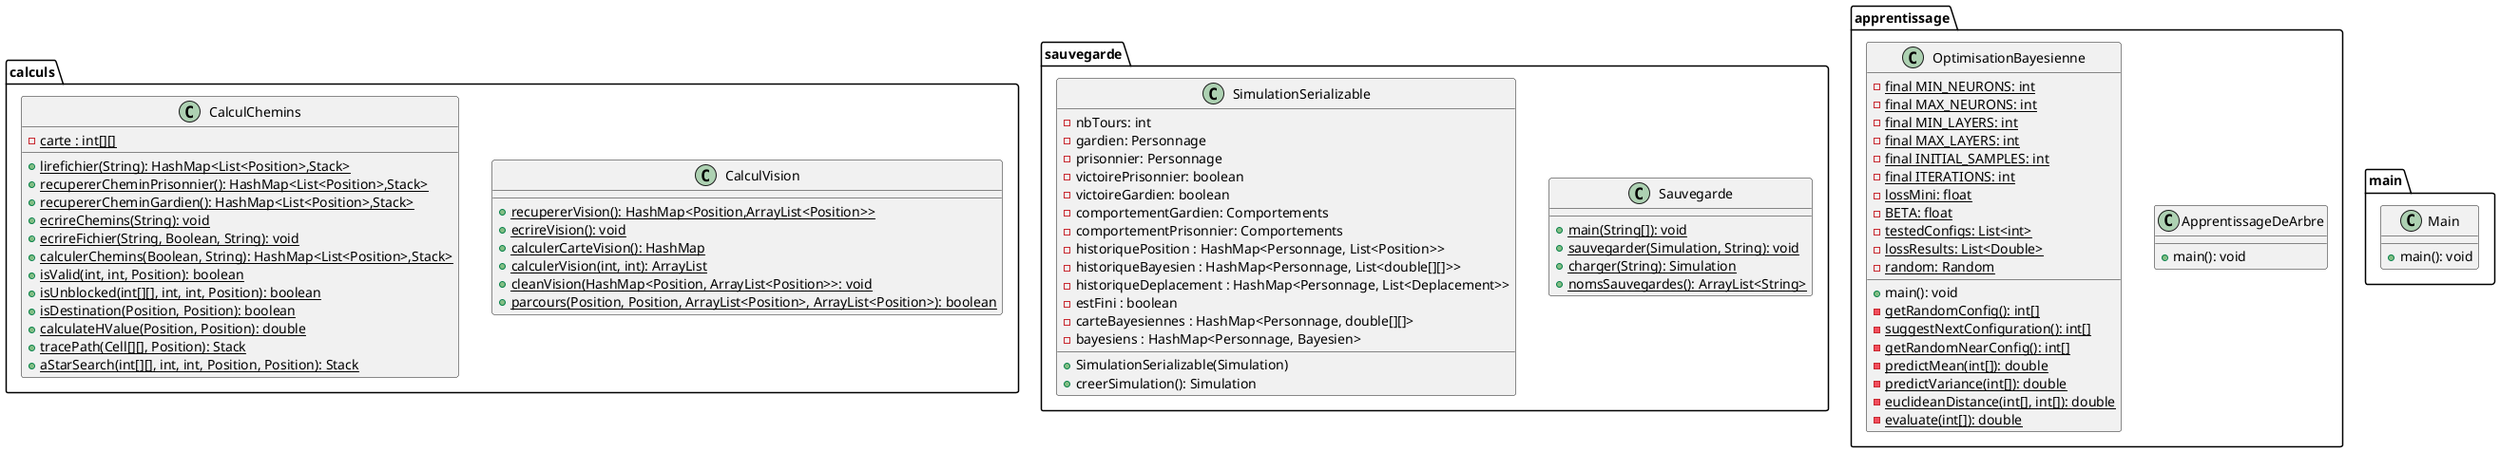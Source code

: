 @startuml
package "calculs"{
  class CalculVision{
    + {static} recupererVision(): HashMap<Position,ArrayList<Position>>
    + {static} ecrireVision(): void
    + {static} calculerCarteVision(): HashMap
    + {static} calculerVision(int, int): ArrayList
    + {static} cleanVision(HashMap<Position, ArrayList<Position>>: void
    + {static} parcours(Position, Position, ArrayList<Position>, ArrayList<Position>): boolean
  }
  class CalculChemins {
    - {static} carte : int[][]
    + {static} lirefichier(String): HashMap<List<Position>,Stack>
    + {static} recupererCheminPrisonnier(): HashMap<List<Position>,Stack>
    + {static} recupererCheminGardien(): HashMap<List<Position>,Stack>
    + {static} ecrireChemins(String): void
    + {static} ecrireFichier(String, Boolean, String): void
    + {static} calculerChemins(Boolean, String): HashMap<List<Position>,Stack>
    + {static} isValid(int, int, Position): boolean
    + {static} isUnblocked(int[][], int, int, Position): boolean
    + {static} isDestination(Position, Position): boolean
    + {static} calculateHValue(Position, Position): double
    + {static} tracePath(Cell[][], Position): Stack
    + {static} aStarSearch(int[][], int, int, Position, Position): Stack
  }
}

package sauvegarde{
    class Sauvegarde{
    + {static} main(String[]): void
    + {static} sauvegarder(Simulation, String): void
    + {static} charger(String): Simulation
    + {static} nomsSauvegardes(): ArrayList<String>
    }
    class SimulationSerializable{
        - nbTours: int
        - gardien: Personnage
        - prisonnier: Personnage
        - victoirePrisonnier: boolean
        - victoireGardien: boolean
        - comportementGardien: Comportements
        - comportementPrisonnier: Comportements
        - historiquePosition : HashMap<Personnage, List<Position>>
        - historiqueBayesien : HashMap<Personnage, List<double[][]>>
        - historiqueDeplacement : HashMap<Personnage, List<Deplacement>>
        - estFini : boolean
        - carteBayesiennes : HashMap<Personnage, double[][]>
        - bayesiens : HashMap<Personnage, Bayesien>
        + SimulationSerializable(Simulation)
        + creerSimulation(): Simulation
    }
}
package "apprentissage"{
    class ApprentissageDeArbre{
        + main(): void
    }
    class OptimisationBayesienne{
        - {static} final MIN_NEURONS: int
        - {static} final MAX_NEURONS: int
        - {static} final MIN_LAYERS: int
        - {static} final MAX_LAYERS: int
        - {static} final INITIAL_SAMPLES: int
        - {static} final ITERATIONS: int
        - {static} lossMini: float
        - {static} BETA: float
        - {static} testedConfigs: List<int>
        - {static} lossResults: List<Double>
        - {static} random: Random
        + main(): void
        - {static} getRandomConfig(): int[]
        - {static} suggestNextConfiguration(): int[]
        - {static} getRandomNearConfig(): int[]
        - {static} predictMean(int[]): double
        - {static} predictVariance(int[]): double
        - {static} euclideanDistance(int[], int[]): double
        - {static} evaluate(int[]): double
    }
  }

package "main"{
  class Main{
    + main(): void
  }
}
@enduml